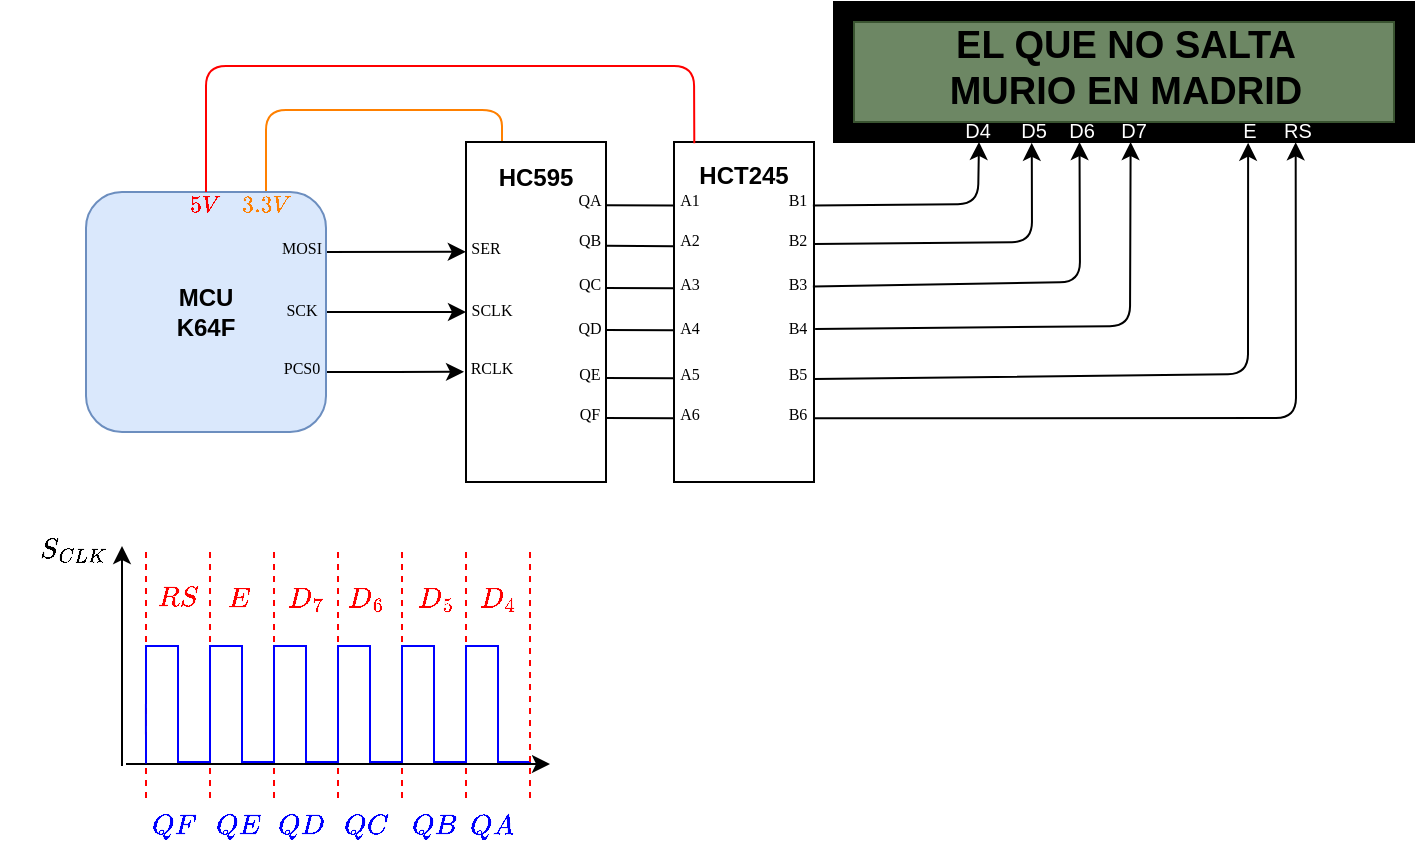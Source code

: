 <mxfile version="13.9.9" type="device"><diagram id="oFaN_IllPHGfYagVGESb" name="Page-1"><mxGraphModel dx="1207" dy="699" grid="1" gridSize="2" guides="1" tooltips="1" connect="1" arrows="1" fold="1" page="1" pageScale="1" pageWidth="850" pageHeight="1100" math="1" shadow="0"><root><mxCell id="0"/><mxCell id="1" parent="0"/><mxCell id="l1Nx669LVerYDoRP0js_-70" value="" style="endArrow=none;dashed=1;html=1;strokeColor=#FF0000;" edge="1" parent="1"><mxGeometry width="50" height="50" relative="1" as="geometry"><mxPoint x="190.0" y="530" as="sourcePoint"/><mxPoint x="190.0" y="404" as="targetPoint"/></mxGeometry></mxCell><mxCell id="l1Nx669LVerYDoRP0js_-71" value="" style="endArrow=none;dashed=1;html=1;strokeColor=#FF0000;" edge="1" parent="1"><mxGeometry width="50" height="50" relative="1" as="geometry"><mxPoint x="222" y="530" as="sourcePoint"/><mxPoint x="222" y="404" as="targetPoint"/></mxGeometry></mxCell><mxCell id="l1Nx669LVerYDoRP0js_-72" value="" style="endArrow=none;dashed=1;html=1;strokeColor=#FF0000;" edge="1" parent="1"><mxGeometry width="50" height="50" relative="1" as="geometry"><mxPoint x="254" y="530" as="sourcePoint"/><mxPoint x="254" y="404" as="targetPoint"/></mxGeometry></mxCell><mxCell id="l1Nx669LVerYDoRP0js_-73" value="" style="endArrow=none;dashed=1;html=1;strokeColor=#FF0000;" edge="1" parent="1"><mxGeometry width="50" height="50" relative="1" as="geometry"><mxPoint x="286" y="530" as="sourcePoint"/><mxPoint x="286" y="404" as="targetPoint"/></mxGeometry></mxCell><mxCell id="l1Nx669LVerYDoRP0js_-69" value="" style="endArrow=none;dashed=1;html=1;strokeColor=#FF0000;" edge="1" parent="1"><mxGeometry width="50" height="50" relative="1" as="geometry"><mxPoint x="158.0" y="530" as="sourcePoint"/><mxPoint x="158.0" y="404" as="targetPoint"/></mxGeometry></mxCell><mxCell id="l1Nx669LVerYDoRP0js_-68" value="" style="endArrow=none;dashed=1;html=1;strokeColor=#FF0000;" edge="1" parent="1"><mxGeometry width="50" height="50" relative="1" as="geometry"><mxPoint x="126" y="530" as="sourcePoint"/><mxPoint x="126" y="404" as="targetPoint"/></mxGeometry></mxCell><mxCell id="l1Nx669LVerYDoRP0js_-13" value="" style="endArrow=none;html=1;exitX=0.75;exitY=0;exitDx=0;exitDy=0;strokeColor=#FF8000;" edge="1" parent="1" source="l1Nx669LVerYDoRP0js_-1"><mxGeometry width="50" height="50" relative="1" as="geometry"><mxPoint x="182" y="210" as="sourcePoint"/><mxPoint x="304" y="202" as="targetPoint"/><Array as="points"><mxPoint x="186" y="186"/><mxPoint x="304" y="186"/></Array></mxGeometry></mxCell><mxCell id="l1Nx669LVerYDoRP0js_-4" style="edgeStyle=orthogonalEdgeStyle;rounded=0;orthogonalLoop=1;jettySize=auto;html=1;exitX=1;exitY=0.25;exitDx=0;exitDy=0;entryX=-0.002;entryY=0.323;entryDx=0;entryDy=0;entryPerimeter=0;" edge="1" parent="1" source="l1Nx669LVerYDoRP0js_-1" target="l1Nx669LVerYDoRP0js_-2"><mxGeometry relative="1" as="geometry"><mxPoint x="262" y="260" as="targetPoint"/><Array as="points"><mxPoint x="286" y="257"/></Array></mxGeometry></mxCell><mxCell id="l1Nx669LVerYDoRP0js_-5" style="edgeStyle=orthogonalEdgeStyle;rounded=0;orthogonalLoop=1;jettySize=auto;html=1;exitX=1;exitY=0.5;exitDx=0;exitDy=0;entryX=0;entryY=0.5;entryDx=0;entryDy=0;" edge="1" parent="1" source="l1Nx669LVerYDoRP0js_-1" target="l1Nx669LVerYDoRP0js_-2"><mxGeometry relative="1" as="geometry"/></mxCell><mxCell id="l1Nx669LVerYDoRP0js_-6" style="edgeStyle=orthogonalEdgeStyle;rounded=0;orthogonalLoop=1;jettySize=auto;html=1;exitX=1;exitY=0.75;exitDx=0;exitDy=0;entryX=-0.014;entryY=0.676;entryDx=0;entryDy=0;entryPerimeter=0;" edge="1" parent="1" source="l1Nx669LVerYDoRP0js_-1" target="l1Nx669LVerYDoRP0js_-2"><mxGeometry relative="1" as="geometry"><Array as="points"/></mxGeometry></mxCell><mxCell id="l1Nx669LVerYDoRP0js_-1" value="&lt;b&gt;MCU&lt;br&gt;K64F&lt;/b&gt;" style="whiteSpace=wrap;html=1;aspect=fixed;rounded=1;sketch=0;fillColor=#dae8fc;strokeColor=#6c8ebf;" vertex="1" parent="1"><mxGeometry x="96" y="227" width="120" height="120" as="geometry"/></mxCell><mxCell id="l1Nx669LVerYDoRP0js_-2" value="" style="rounded=0;whiteSpace=wrap;html=1;sketch=0;" vertex="1" parent="1"><mxGeometry x="286" y="202" width="70" height="170" as="geometry"/></mxCell><mxCell id="l1Nx669LVerYDoRP0js_-7" value="&lt;font style=&quot;font-size: 8px&quot; face=&quot;Times New Roman&quot;&gt;SER&lt;/font&gt;" style="text;html=1;strokeColor=none;fillColor=none;align=center;verticalAlign=middle;whiteSpace=wrap;rounded=0;sketch=0;" vertex="1" parent="1"><mxGeometry x="276" y="244" width="40" height="20" as="geometry"/></mxCell><mxCell id="l1Nx669LVerYDoRP0js_-8" value="&lt;font style=&quot;font-size: 8px&quot; face=&quot;Times New Roman&quot;&gt;SCLK&lt;/font&gt;" style="text;html=1;strokeColor=none;fillColor=none;align=center;verticalAlign=middle;whiteSpace=wrap;rounded=0;sketch=0;" vertex="1" parent="1"><mxGeometry x="279" y="275" width="40" height="20" as="geometry"/></mxCell><mxCell id="l1Nx669LVerYDoRP0js_-9" value="&lt;font style=&quot;font-size: 8px&quot; face=&quot;Times New Roman&quot;&gt;RCLK&lt;/font&gt;" style="text;html=1;strokeColor=none;fillColor=none;align=center;verticalAlign=middle;whiteSpace=wrap;rounded=0;sketch=0;" vertex="1" parent="1"><mxGeometry x="279" y="304" width="40" height="20" as="geometry"/></mxCell><mxCell id="l1Nx669LVerYDoRP0js_-10" value="&lt;font style=&quot;font-size: 8px&quot; face=&quot;Times New Roman&quot;&gt;MOSI&lt;/font&gt;" style="text;html=1;strokeColor=none;fillColor=none;align=center;verticalAlign=middle;whiteSpace=wrap;rounded=0;sketch=0;" vertex="1" parent="1"><mxGeometry x="184" y="244" width="40" height="20" as="geometry"/></mxCell><mxCell id="l1Nx669LVerYDoRP0js_-11" value="&lt;font style=&quot;font-size: 8px&quot; face=&quot;Times New Roman&quot;&gt;SCK&lt;/font&gt;" style="text;html=1;strokeColor=none;fillColor=none;align=center;verticalAlign=middle;whiteSpace=wrap;rounded=0;sketch=0;" vertex="1" parent="1"><mxGeometry x="184" y="275" width="40" height="20" as="geometry"/></mxCell><mxCell id="l1Nx669LVerYDoRP0js_-12" value="&lt;font style=&quot;font-size: 8px&quot; face=&quot;Times New Roman&quot;&gt;PCS0&lt;/font&gt;" style="text;html=1;strokeColor=none;fillColor=none;align=center;verticalAlign=middle;whiteSpace=wrap;rounded=0;sketch=0;" vertex="1" parent="1"><mxGeometry x="184" y="304" width="40" height="20" as="geometry"/></mxCell><mxCell id="l1Nx669LVerYDoRP0js_-14" value="&lt;font color=&quot;#ff8000&quot; style=&quot;font-size: 10px&quot;&gt;$$3.3V$$&lt;/font&gt;" style="text;html=1;strokeColor=none;fillColor=none;align=center;verticalAlign=middle;whiteSpace=wrap;rounded=0;sketch=0;" vertex="1" parent="1"><mxGeometry x="166" y="224" width="40" height="20" as="geometry"/></mxCell><mxCell id="l1Nx669LVerYDoRP0js_-15" value="&lt;font style=&quot;font-size: 10px&quot; color=&quot;#ff0000&quot;&gt;$$5V$$&lt;/font&gt;" style="text;html=1;strokeColor=none;fillColor=none;align=center;verticalAlign=middle;whiteSpace=wrap;rounded=0;sketch=0;" vertex="1" parent="1"><mxGeometry x="136" y="224" width="40" height="20" as="geometry"/></mxCell><mxCell id="l1Nx669LVerYDoRP0js_-18" value="&lt;font style=&quot;font-size: 8px&quot; face=&quot;Times New Roman&quot;&gt;QA&lt;/font&gt;" style="text;html=1;strokeColor=none;fillColor=none;align=center;verticalAlign=middle;whiteSpace=wrap;rounded=0;sketch=0;" vertex="1" parent="1"><mxGeometry x="328" y="220" width="40" height="20" as="geometry"/></mxCell><mxCell id="l1Nx669LVerYDoRP0js_-19" value="&lt;font style=&quot;font-size: 8px&quot; face=&quot;Times New Roman&quot;&gt;QB&lt;/font&gt;" style="text;html=1;strokeColor=none;fillColor=none;align=center;verticalAlign=middle;whiteSpace=wrap;rounded=0;sketch=0;" vertex="1" parent="1"><mxGeometry x="328" y="240" width="40" height="20" as="geometry"/></mxCell><mxCell id="l1Nx669LVerYDoRP0js_-20" value="&lt;font style=&quot;font-size: 8px&quot; face=&quot;Times New Roman&quot;&gt;QC&lt;/font&gt;" style="text;html=1;strokeColor=none;fillColor=none;align=center;verticalAlign=middle;whiteSpace=wrap;rounded=0;sketch=0;" vertex="1" parent="1"><mxGeometry x="328" y="262" width="40" height="20" as="geometry"/></mxCell><mxCell id="l1Nx669LVerYDoRP0js_-21" value="&lt;font style=&quot;font-size: 8px&quot; face=&quot;Times New Roman&quot;&gt;QF&lt;/font&gt;" style="text;html=1;strokeColor=none;fillColor=none;align=center;verticalAlign=middle;whiteSpace=wrap;rounded=0;sketch=0;" vertex="1" parent="1"><mxGeometry x="328" y="327" width="40" height="20" as="geometry"/></mxCell><mxCell id="l1Nx669LVerYDoRP0js_-22" value="&lt;font style=&quot;font-size: 8px&quot; face=&quot;Times New Roman&quot;&gt;QE&lt;/font&gt;" style="text;html=1;strokeColor=none;fillColor=none;align=center;verticalAlign=middle;whiteSpace=wrap;rounded=0;sketch=0;" vertex="1" parent="1"><mxGeometry x="328" y="307" width="40" height="20" as="geometry"/></mxCell><mxCell id="l1Nx669LVerYDoRP0js_-23" value="&lt;font style=&quot;font-size: 8px&quot; face=&quot;Times New Roman&quot;&gt;QD&lt;/font&gt;" style="text;html=1;strokeColor=none;fillColor=none;align=center;verticalAlign=middle;whiteSpace=wrap;rounded=0;sketch=0;" vertex="1" parent="1"><mxGeometry x="328" y="284" width="40" height="20" as="geometry"/></mxCell><mxCell id="l1Nx669LVerYDoRP0js_-24" value="&lt;b&gt;HC595&lt;/b&gt;" style="text;html=1;strokeColor=none;fillColor=none;align=center;verticalAlign=middle;whiteSpace=wrap;rounded=0;sketch=0;" vertex="1" parent="1"><mxGeometry x="301" y="210" width="40" height="20" as="geometry"/></mxCell><mxCell id="l1Nx669LVerYDoRP0js_-25" value="" style="rounded=0;whiteSpace=wrap;html=1;sketch=0;" vertex="1" parent="1"><mxGeometry x="390" y="202" width="70" height="170" as="geometry"/></mxCell><mxCell id="l1Nx669LVerYDoRP0js_-29" value="&lt;font style=&quot;font-size: 8px&quot; face=&quot;Times New Roman&quot;&gt;B1&lt;/font&gt;" style="text;html=1;strokeColor=none;fillColor=none;align=center;verticalAlign=middle;whiteSpace=wrap;rounded=0;sketch=0;" vertex="1" parent="1"><mxGeometry x="432" y="220" width="40" height="20" as="geometry"/></mxCell><mxCell id="l1Nx669LVerYDoRP0js_-30" value="&lt;font style=&quot;font-size: 8px&quot; face=&quot;Times New Roman&quot;&gt;B2&lt;/font&gt;" style="text;html=1;strokeColor=none;fillColor=none;align=center;verticalAlign=middle;whiteSpace=wrap;rounded=0;sketch=0;" vertex="1" parent="1"><mxGeometry x="432" y="240" width="40" height="20" as="geometry"/></mxCell><mxCell id="l1Nx669LVerYDoRP0js_-31" value="&lt;font style=&quot;font-size: 8px&quot; face=&quot;Times New Roman&quot;&gt;B3&lt;/font&gt;" style="text;html=1;strokeColor=none;fillColor=none;align=center;verticalAlign=middle;whiteSpace=wrap;rounded=0;sketch=0;" vertex="1" parent="1"><mxGeometry x="432" y="262" width="40" height="20" as="geometry"/></mxCell><mxCell id="l1Nx669LVerYDoRP0js_-32" value="&lt;font style=&quot;font-size: 8px&quot; face=&quot;Times New Roman&quot;&gt;B6&lt;/font&gt;" style="text;html=1;strokeColor=none;fillColor=none;align=center;verticalAlign=middle;whiteSpace=wrap;rounded=0;sketch=0;" vertex="1" parent="1"><mxGeometry x="432" y="327" width="40" height="20" as="geometry"/></mxCell><mxCell id="l1Nx669LVerYDoRP0js_-33" value="&lt;font style=&quot;font-size: 8px&quot; face=&quot;Times New Roman&quot;&gt;B5&lt;/font&gt;" style="text;html=1;strokeColor=none;fillColor=none;align=center;verticalAlign=middle;whiteSpace=wrap;rounded=0;sketch=0;" vertex="1" parent="1"><mxGeometry x="432" y="307" width="40" height="20" as="geometry"/></mxCell><mxCell id="l1Nx669LVerYDoRP0js_-34" value="&lt;font style=&quot;font-size: 8px&quot; face=&quot;Times New Roman&quot;&gt;B4&lt;/font&gt;" style="text;html=1;strokeColor=none;fillColor=none;align=center;verticalAlign=middle;whiteSpace=wrap;rounded=0;sketch=0;" vertex="1" parent="1"><mxGeometry x="432" y="284" width="40" height="20" as="geometry"/></mxCell><mxCell id="l1Nx669LVerYDoRP0js_-35" value="&lt;b&gt;HCT245&lt;/b&gt;" style="text;html=1;strokeColor=none;fillColor=none;align=center;verticalAlign=middle;whiteSpace=wrap;rounded=0;sketch=0;" vertex="1" parent="1"><mxGeometry x="405" y="209" width="40" height="20" as="geometry"/></mxCell><mxCell id="l1Nx669LVerYDoRP0js_-36" value="&lt;font style=&quot;font-size: 8px&quot; face=&quot;Times New Roman&quot;&gt;A1&lt;/font&gt;" style="text;html=1;strokeColor=none;fillColor=none;align=center;verticalAlign=middle;whiteSpace=wrap;rounded=0;sketch=0;" vertex="1" parent="1"><mxGeometry x="378" y="219.5" width="40" height="20" as="geometry"/></mxCell><mxCell id="l1Nx669LVerYDoRP0js_-37" value="&lt;font style=&quot;font-size: 8px&quot; face=&quot;Times New Roman&quot;&gt;A2&lt;/font&gt;" style="text;html=1;strokeColor=none;fillColor=none;align=center;verticalAlign=middle;whiteSpace=wrap;rounded=0;sketch=0;" vertex="1" parent="1"><mxGeometry x="378" y="239.5" width="40" height="20" as="geometry"/></mxCell><mxCell id="l1Nx669LVerYDoRP0js_-38" value="&lt;font style=&quot;font-size: 8px&quot; face=&quot;Times New Roman&quot;&gt;A3&lt;/font&gt;" style="text;html=1;strokeColor=none;fillColor=none;align=center;verticalAlign=middle;whiteSpace=wrap;rounded=0;sketch=0;" vertex="1" parent="1"><mxGeometry x="378" y="261.5" width="40" height="20" as="geometry"/></mxCell><mxCell id="l1Nx669LVerYDoRP0js_-39" value="&lt;font style=&quot;font-size: 8px&quot; face=&quot;Times New Roman&quot;&gt;A6&lt;/font&gt;" style="text;html=1;strokeColor=none;fillColor=none;align=center;verticalAlign=middle;whiteSpace=wrap;rounded=0;sketch=0;" vertex="1" parent="1"><mxGeometry x="378" y="326.5" width="40" height="20" as="geometry"/></mxCell><mxCell id="l1Nx669LVerYDoRP0js_-40" value="&lt;font style=&quot;font-size: 8px&quot; face=&quot;Times New Roman&quot;&gt;A5&lt;/font&gt;" style="text;html=1;strokeColor=none;fillColor=none;align=center;verticalAlign=middle;whiteSpace=wrap;rounded=0;sketch=0;" vertex="1" parent="1"><mxGeometry x="378" y="306.5" width="40" height="20" as="geometry"/></mxCell><mxCell id="l1Nx669LVerYDoRP0js_-41" value="&lt;font style=&quot;font-size: 8px&quot; face=&quot;Times New Roman&quot;&gt;A4&lt;/font&gt;" style="text;html=1;strokeColor=none;fillColor=none;align=center;verticalAlign=middle;whiteSpace=wrap;rounded=0;sketch=0;" vertex="1" parent="1"><mxGeometry x="378" y="283.5" width="40" height="20" as="geometry"/></mxCell><mxCell id="l1Nx669LVerYDoRP0js_-42" value="" style="whiteSpace=wrap;html=1;fillColor=#000000;sketch=0;" vertex="1" parent="1"><mxGeometry x="470" y="132" width="290" height="70" as="geometry"/></mxCell><mxCell id="l1Nx669LVerYDoRP0js_-43" value="" style="whiteSpace=wrap;html=1;fillColor=#6d8764;strokeColor=#3A5431;fontColor=#ffffff;sketch=0;" vertex="1" parent="1"><mxGeometry x="480" y="142" width="270" height="50" as="geometry"/></mxCell><mxCell id="l1Nx669LVerYDoRP0js_-44" value="EL QUE NO SALTA&lt;br&gt;MURIO EN MADRID" style="text;html=1;strokeColor=none;fillColor=none;align=center;verticalAlign=middle;whiteSpace=wrap;fontSize=19;fontStyle=1;sketch=0;" vertex="1" parent="1"><mxGeometry x="491" y="155" width="250" height="20" as="geometry"/></mxCell><mxCell id="l1Nx669LVerYDoRP0js_-50" value="" style="endArrow=none;html=1;entryX=0.002;entryY=0.187;entryDx=0;entryDy=0;entryPerimeter=0;exitX=1;exitY=0.186;exitDx=0;exitDy=0;exitPerimeter=0;" edge="1" parent="1" source="l1Nx669LVerYDoRP0js_-2" target="l1Nx669LVerYDoRP0js_-25"><mxGeometry width="50" height="50" relative="1" as="geometry"><mxPoint x="360" y="288" as="sourcePoint"/><mxPoint x="410" y="238" as="targetPoint"/></mxGeometry></mxCell><mxCell id="l1Nx669LVerYDoRP0js_-51" value="" style="endArrow=none;html=1;entryX=0.002;entryY=0.187;entryDx=0;entryDy=0;entryPerimeter=0;exitX=1;exitY=0.186;exitDx=0;exitDy=0;exitPerimeter=0;" edge="1" parent="1"><mxGeometry width="50" height="50" relative="1" as="geometry"><mxPoint x="355.86" y="253.9" as="sourcePoint"/><mxPoint x="390" y="254.07" as="targetPoint"/></mxGeometry></mxCell><mxCell id="l1Nx669LVerYDoRP0js_-52" value="" style="endArrow=none;html=1;entryX=0.002;entryY=0.187;entryDx=0;entryDy=0;entryPerimeter=0;exitX=1;exitY=0.186;exitDx=0;exitDy=0;exitPerimeter=0;" edge="1" parent="1"><mxGeometry width="50" height="50" relative="1" as="geometry"><mxPoint x="355.86" y="275" as="sourcePoint"/><mxPoint x="390" y="275.17" as="targetPoint"/></mxGeometry></mxCell><mxCell id="l1Nx669LVerYDoRP0js_-53" value="" style="endArrow=none;html=1;entryX=0.002;entryY=0.187;entryDx=0;entryDy=0;entryPerimeter=0;exitX=1;exitY=0.186;exitDx=0;exitDy=0;exitPerimeter=0;" edge="1" parent="1"><mxGeometry width="50" height="50" relative="1" as="geometry"><mxPoint x="356" y="296" as="sourcePoint"/><mxPoint x="390.14" y="296.17" as="targetPoint"/></mxGeometry></mxCell><mxCell id="l1Nx669LVerYDoRP0js_-54" value="" style="endArrow=none;html=1;entryX=0.002;entryY=0.187;entryDx=0;entryDy=0;entryPerimeter=0;exitX=1;exitY=0.186;exitDx=0;exitDy=0;exitPerimeter=0;" edge="1" parent="1"><mxGeometry width="50" height="50" relative="1" as="geometry"><mxPoint x="355.86" y="320" as="sourcePoint"/><mxPoint x="390" y="320.17" as="targetPoint"/></mxGeometry></mxCell><mxCell id="l1Nx669LVerYDoRP0js_-55" value="" style="endArrow=none;html=1;entryX=0.002;entryY=0.187;entryDx=0;entryDy=0;entryPerimeter=0;exitX=1;exitY=0.186;exitDx=0;exitDy=0;exitPerimeter=0;" edge="1" parent="1"><mxGeometry width="50" height="50" relative="1" as="geometry"><mxPoint x="355.86" y="340" as="sourcePoint"/><mxPoint x="390" y="340.17" as="targetPoint"/></mxGeometry></mxCell><mxCell id="l1Nx669LVerYDoRP0js_-56" value="" style="endArrow=none;html=1;exitX=0.5;exitY=0;exitDx=0;exitDy=0;entryX=0.145;entryY=0.004;entryDx=0;entryDy=0;entryPerimeter=0;strokeColor=#FF0000;" edge="1" parent="1" source="l1Nx669LVerYDoRP0js_-1" target="l1Nx669LVerYDoRP0js_-25"><mxGeometry width="50" height="50" relative="1" as="geometry"><mxPoint x="140" y="190" as="sourcePoint"/><mxPoint x="190" y="140" as="targetPoint"/><Array as="points"><mxPoint x="156" y="164"/><mxPoint x="400" y="164"/></Array></mxGeometry></mxCell><mxCell id="l1Nx669LVerYDoRP0js_-57" value="" style="endArrow=classic;html=1;" edge="1" parent="1"><mxGeometry width="50" height="50" relative="1" as="geometry"><mxPoint x="116" y="513" as="sourcePoint"/><mxPoint x="328" y="513" as="targetPoint"/></mxGeometry></mxCell><mxCell id="l1Nx669LVerYDoRP0js_-58" value="" style="endArrow=classic;html=1;strokeColor=#000000;" edge="1" parent="1"><mxGeometry width="50" height="50" relative="1" as="geometry"><mxPoint x="114" y="514" as="sourcePoint"/><mxPoint x="114" y="404" as="targetPoint"/></mxGeometry></mxCell><mxCell id="l1Nx669LVerYDoRP0js_-59" value="" style="pointerEvents=1;verticalLabelPosition=bottom;shadow=0;dashed=0;align=center;html=1;verticalAlign=top;shape=mxgraph.electrical.waveforms.square_wave;rounded=1;sketch=0;strokeColor=#0000FF;" vertex="1" parent="1"><mxGeometry x="126" y="454" width="32" height="58" as="geometry"/></mxCell><mxCell id="l1Nx669LVerYDoRP0js_-61" value="" style="endArrow=none;html=1;entryX=0;entryY=1.013;entryDx=0;entryDy=0;entryPerimeter=0;exitX=-0.001;exitY=0.501;exitDx=0;exitDy=0;exitPerimeter=0;strokeColor=#0000FF;" edge="1" parent="1" source="l1Nx669LVerYDoRP0js_-59" target="l1Nx669LVerYDoRP0js_-59"><mxGeometry width="50" height="50" relative="1" as="geometry"><mxPoint x="127" y="483" as="sourcePoint"/><mxPoint x="222" y="428" as="targetPoint"/></mxGeometry></mxCell><mxCell id="l1Nx669LVerYDoRP0js_-62" value="" style="pointerEvents=1;verticalLabelPosition=bottom;shadow=0;dashed=0;align=center;html=1;verticalAlign=top;shape=mxgraph.electrical.waveforms.square_wave;rounded=1;sketch=0;strokeColor=#0000FF;" vertex="1" parent="1"><mxGeometry x="158" y="454" width="32" height="58" as="geometry"/></mxCell><mxCell id="l1Nx669LVerYDoRP0js_-63" value="" style="pointerEvents=1;verticalLabelPosition=bottom;shadow=0;dashed=0;align=center;html=1;verticalAlign=top;shape=mxgraph.electrical.waveforms.square_wave;rounded=1;sketch=0;strokeColor=#0000FF;" vertex="1" parent="1"><mxGeometry x="190" y="454" width="32" height="58" as="geometry"/></mxCell><mxCell id="l1Nx669LVerYDoRP0js_-64" value="" style="pointerEvents=1;verticalLabelPosition=bottom;shadow=0;dashed=0;align=center;html=1;verticalAlign=top;shape=mxgraph.electrical.waveforms.square_wave;rounded=1;sketch=0;strokeColor=#0000FF;" vertex="1" parent="1"><mxGeometry x="222" y="454" width="32" height="58" as="geometry"/></mxCell><mxCell id="l1Nx669LVerYDoRP0js_-65" value="" style="pointerEvents=1;verticalLabelPosition=bottom;shadow=0;dashed=0;align=center;html=1;verticalAlign=top;shape=mxgraph.electrical.waveforms.square_wave;rounded=1;sketch=0;strokeColor=#0000FF;" vertex="1" parent="1"><mxGeometry x="254" y="454" width="32" height="58" as="geometry"/></mxCell><mxCell id="l1Nx669LVerYDoRP0js_-66" value="" style="pointerEvents=1;verticalLabelPosition=bottom;shadow=0;dashed=0;align=center;html=1;verticalAlign=top;shape=mxgraph.electrical.waveforms.square_wave;rounded=1;sketch=0;strokeColor=#0000FF;" vertex="1" parent="1"><mxGeometry x="286" y="454" width="32" height="58" as="geometry"/></mxCell><mxCell id="l1Nx669LVerYDoRP0js_-67" value="$$S_{CLK}$$" style="text;html=1;strokeColor=none;fillColor=none;align=center;verticalAlign=middle;whiteSpace=wrap;rounded=0;sketch=0;" vertex="1" parent="1"><mxGeometry x="70" y="396" width="40" height="20" as="geometry"/></mxCell><mxCell id="l1Nx669LVerYDoRP0js_-75" value="&lt;font color=&quot;#ff0000&quot;&gt;$$RS$$&lt;/font&gt;" style="text;html=1;strokeColor=none;fillColor=none;align=center;verticalAlign=middle;whiteSpace=wrap;rounded=0;sketch=0;" vertex="1" parent="1"><mxGeometry x="122" y="420" width="40" height="20" as="geometry"/></mxCell><mxCell id="l1Nx669LVerYDoRP0js_-77" value="&lt;font color=&quot;#ff0000&quot;&gt;$$E$$&lt;/font&gt;" style="text;html=1;strokeColor=none;fillColor=none;align=center;verticalAlign=middle;whiteSpace=wrap;rounded=0;sketch=0;" vertex="1" parent="1"><mxGeometry x="152" y="420" width="40" height="20" as="geometry"/></mxCell><mxCell id="l1Nx669LVerYDoRP0js_-78" value="&lt;font color=&quot;#ff0000&quot;&gt;$$D_7$$&lt;/font&gt;" style="text;html=1;strokeColor=none;fillColor=none;align=center;verticalAlign=middle;whiteSpace=wrap;rounded=0;sketch=0;" vertex="1" parent="1"><mxGeometry x="186" y="420" width="40" height="20" as="geometry"/></mxCell><mxCell id="l1Nx669LVerYDoRP0js_-79" value="&lt;font color=&quot;#ff0000&quot;&gt;$$D_6$$&lt;/font&gt;" style="text;html=1;strokeColor=none;fillColor=none;align=center;verticalAlign=middle;whiteSpace=wrap;rounded=0;sketch=0;" vertex="1" parent="1"><mxGeometry x="216" y="420" width="40" height="20" as="geometry"/></mxCell><mxCell id="l1Nx669LVerYDoRP0js_-80" value="&lt;font color=&quot;#ff0000&quot;&gt;$$D_5$$&lt;/font&gt;" style="text;html=1;strokeColor=none;fillColor=none;align=center;verticalAlign=middle;whiteSpace=wrap;rounded=0;sketch=0;" vertex="1" parent="1"><mxGeometry x="251" y="420" width="40" height="20" as="geometry"/></mxCell><mxCell id="l1Nx669LVerYDoRP0js_-81" value="&lt;font color=&quot;#ff0000&quot;&gt;$$D_4$$&lt;/font&gt;" style="text;html=1;strokeColor=none;fillColor=none;align=center;verticalAlign=middle;whiteSpace=wrap;rounded=0;sketch=0;" vertex="1" parent="1"><mxGeometry x="282" y="420" width="40" height="20" as="geometry"/></mxCell><mxCell id="l1Nx669LVerYDoRP0js_-83" value="" style="rounded=0;whiteSpace=wrap;html=1;sketch=0;strokeColor=none;" vertex="1" parent="1"><mxGeometry x="309" y="451" width="10" height="60" as="geometry"/></mxCell><mxCell id="l1Nx669LVerYDoRP0js_-74" value="" style="endArrow=none;dashed=1;html=1;strokeColor=#FF0000;shadow=0;" edge="1" parent="1"><mxGeometry width="50" height="50" relative="1" as="geometry"><mxPoint x="318" y="530" as="sourcePoint"/><mxPoint x="318" y="404" as="targetPoint"/></mxGeometry></mxCell><mxCell id="l1Nx669LVerYDoRP0js_-84" value="&lt;font color=&quot;#0000ff&quot;&gt;$$QF$$&lt;/font&gt;" style="text;html=1;strokeColor=none;fillColor=none;align=center;verticalAlign=middle;whiteSpace=wrap;rounded=0;sketch=0;" vertex="1" parent="1"><mxGeometry x="120" y="534" width="40" height="20" as="geometry"/></mxCell><mxCell id="l1Nx669LVerYDoRP0js_-85" value="&lt;font color=&quot;#0000ff&quot;&gt;$$QE$$&lt;/font&gt;" style="text;html=1;strokeColor=none;fillColor=none;align=center;verticalAlign=middle;whiteSpace=wrap;rounded=0;sketch=0;" vertex="1" parent="1"><mxGeometry x="152" y="534" width="40" height="20" as="geometry"/></mxCell><mxCell id="l1Nx669LVerYDoRP0js_-86" value="&lt;font color=&quot;#0000ff&quot;&gt;$$QD$$&lt;/font&gt;" style="text;html=1;strokeColor=none;fillColor=none;align=center;verticalAlign=middle;whiteSpace=wrap;rounded=0;sketch=0;" vertex="1" parent="1"><mxGeometry x="184" y="534" width="40" height="20" as="geometry"/></mxCell><mxCell id="l1Nx669LVerYDoRP0js_-87" value="&lt;font color=&quot;#0000ff&quot;&gt;$$QC$$&lt;/font&gt;" style="text;html=1;strokeColor=none;fillColor=none;align=center;verticalAlign=middle;whiteSpace=wrap;rounded=0;sketch=0;" vertex="1" parent="1"><mxGeometry x="216" y="534" width="40" height="20" as="geometry"/></mxCell><mxCell id="l1Nx669LVerYDoRP0js_-88" value="&lt;font color=&quot;#0000ff&quot;&gt;$$QB$$&lt;/font&gt;" style="text;html=1;strokeColor=none;fillColor=none;align=center;verticalAlign=middle;whiteSpace=wrap;rounded=0;sketch=0;" vertex="1" parent="1"><mxGeometry x="250" y="534" width="40" height="20" as="geometry"/></mxCell><mxCell id="l1Nx669LVerYDoRP0js_-89" value="&lt;font color=&quot;#0000ff&quot;&gt;$$QA$$&lt;/font&gt;" style="text;html=1;strokeColor=none;fillColor=none;align=center;verticalAlign=middle;whiteSpace=wrap;rounded=0;sketch=0;" vertex="1" parent="1"><mxGeometry x="279" y="534" width="40" height="20" as="geometry"/></mxCell><mxCell id="l1Nx669LVerYDoRP0js_-90" value="&lt;font color=&quot;#ffffff&quot; style=&quot;font-size: 10px&quot;&gt;RS&lt;/font&gt;" style="text;html=1;strokeColor=none;fillColor=none;align=center;verticalAlign=middle;whiteSpace=wrap;rounded=0;sketch=0;" vertex="1" parent="1"><mxGeometry x="682" y="186" width="40" height="20" as="geometry"/></mxCell><mxCell id="l1Nx669LVerYDoRP0js_-91" value="&lt;font color=&quot;#ffffff&quot; style=&quot;font-size: 10px&quot;&gt;E&lt;/font&gt;" style="text;html=1;strokeColor=none;fillColor=none;align=center;verticalAlign=middle;whiteSpace=wrap;rounded=0;sketch=0;" vertex="1" parent="1"><mxGeometry x="658" y="186" width="40" height="20" as="geometry"/></mxCell><mxCell id="l1Nx669LVerYDoRP0js_-92" value="&lt;font color=&quot;#ffffff&quot; style=&quot;font-size: 10px&quot;&gt;D4&lt;/font&gt;" style="text;html=1;strokeColor=none;fillColor=none;align=center;verticalAlign=middle;whiteSpace=wrap;rounded=0;sketch=0;" vertex="1" parent="1"><mxGeometry x="522" y="186" width="40" height="20" as="geometry"/></mxCell><mxCell id="l1Nx669LVerYDoRP0js_-93" value="&lt;font color=&quot;#ffffff&quot; style=&quot;font-size: 10px&quot;&gt;D5&lt;/font&gt;" style="text;html=1;strokeColor=none;fillColor=none;align=center;verticalAlign=middle;whiteSpace=wrap;rounded=0;sketch=0;" vertex="1" parent="1"><mxGeometry x="550" y="186" width="40" height="20" as="geometry"/></mxCell><mxCell id="l1Nx669LVerYDoRP0js_-94" value="&lt;font color=&quot;#ffffff&quot; style=&quot;font-size: 10px&quot;&gt;D6&lt;/font&gt;" style="text;html=1;strokeColor=none;fillColor=none;align=center;verticalAlign=middle;whiteSpace=wrap;rounded=0;sketch=0;" vertex="1" parent="1"><mxGeometry x="574" y="186" width="40" height="20" as="geometry"/></mxCell><mxCell id="l1Nx669LVerYDoRP0js_-95" value="&lt;font color=&quot;#ffffff&quot; style=&quot;font-size: 10px&quot;&gt;D7&lt;/font&gt;" style="text;html=1;strokeColor=none;fillColor=none;align=center;verticalAlign=middle;whiteSpace=wrap;rounded=0;sketch=0;" vertex="1" parent="1"><mxGeometry x="600" y="186" width="40" height="20" as="geometry"/></mxCell><mxCell id="l1Nx669LVerYDoRP0js_-96" value="" style="endArrow=classic;html=1;shadow=0;exitX=0.992;exitY=0.187;exitDx=0;exitDy=0;exitPerimeter=0;entryX=0.25;entryY=1;entryDx=0;entryDy=0;" edge="1" parent="1" source="l1Nx669LVerYDoRP0js_-25" target="l1Nx669LVerYDoRP0js_-42"><mxGeometry width="50" height="50" relative="1" as="geometry"><mxPoint x="504" y="284" as="sourcePoint"/><mxPoint x="554" y="234" as="targetPoint"/><Array as="points"><mxPoint x="542" y="233"/></Array></mxGeometry></mxCell><mxCell id="l1Nx669LVerYDoRP0js_-97" value="" style="endArrow=classic;html=1;shadow=0;exitX=1.002;exitY=0.3;exitDx=0;exitDy=0;exitPerimeter=0;entryX=0.341;entryY=1.006;entryDx=0;entryDy=0;entryPerimeter=0;" edge="1" parent="1" source="l1Nx669LVerYDoRP0js_-25" target="l1Nx669LVerYDoRP0js_-42"><mxGeometry width="50" height="50" relative="1" as="geometry"><mxPoint x="486" y="234.9" as="sourcePoint"/><mxPoint x="569.06" y="203.11" as="targetPoint"/><Array as="points"><mxPoint x="569" y="252"/></Array></mxGeometry></mxCell><mxCell id="l1Nx669LVerYDoRP0js_-98" value="" style="endArrow=classic;html=1;shadow=0;exitX=0.992;exitY=0.425;exitDx=0;exitDy=0;exitPerimeter=0;entryX=0.341;entryY=1.006;entryDx=0;entryDy=0;entryPerimeter=0;" edge="1" parent="1" source="l1Nx669LVerYDoRP0js_-25"><mxGeometry width="50" height="50" relative="1" as="geometry"><mxPoint x="484" y="252.58" as="sourcePoint"/><mxPoint x="592.75" y="202.0" as="targetPoint"/><Array as="points"><mxPoint x="593" y="272"/></Array></mxGeometry></mxCell><mxCell id="l1Nx669LVerYDoRP0js_-99" value="" style="endArrow=classic;html=1;shadow=0;exitX=1.008;exitY=0.55;exitDx=0;exitDy=0;exitPerimeter=0;entryX=0.341;entryY=1.006;entryDx=0;entryDy=0;entryPerimeter=0;" edge="1" parent="1" source="l1Nx669LVerYDoRP0js_-25"><mxGeometry width="50" height="50" relative="1" as="geometry"><mxPoint x="485.0" y="274.25" as="sourcePoint"/><mxPoint x="618.31" y="202" as="targetPoint"/><Array as="points"><mxPoint x="618" y="294"/></Array></mxGeometry></mxCell><mxCell id="l1Nx669LVerYDoRP0js_-100" value="" style="endArrow=classic;html=1;shadow=0;exitX=1.008;exitY=0.55;exitDx=0;exitDy=0;exitPerimeter=0;entryX=0.714;entryY=1.005;entryDx=0;entryDy=0;entryPerimeter=0;" edge="1" parent="1" target="l1Nx669LVerYDoRP0js_-42"><mxGeometry width="50" height="50" relative="1" as="geometry"><mxPoint x="460.0" y="320.5" as="sourcePoint"/><mxPoint x="617.75" y="227" as="targetPoint"/><Array as="points"><mxPoint x="677" y="318"/></Array></mxGeometry></mxCell><mxCell id="l1Nx669LVerYDoRP0js_-101" value="" style="endArrow=classic;html=1;shadow=0;exitX=1.008;exitY=0.55;exitDx=0;exitDy=0;exitPerimeter=0;entryX=0.796;entryY=1.002;entryDx=0;entryDy=0;entryPerimeter=0;" edge="1" parent="1" target="l1Nx669LVerYDoRP0js_-42"><mxGeometry width="50" height="50" relative="1" as="geometry"><mxPoint x="460" y="340.15" as="sourcePoint"/><mxPoint x="677.06" y="222.0" as="targetPoint"/><Array as="points"><mxPoint x="701" y="340"/></Array></mxGeometry></mxCell></root></mxGraphModel></diagram></mxfile>